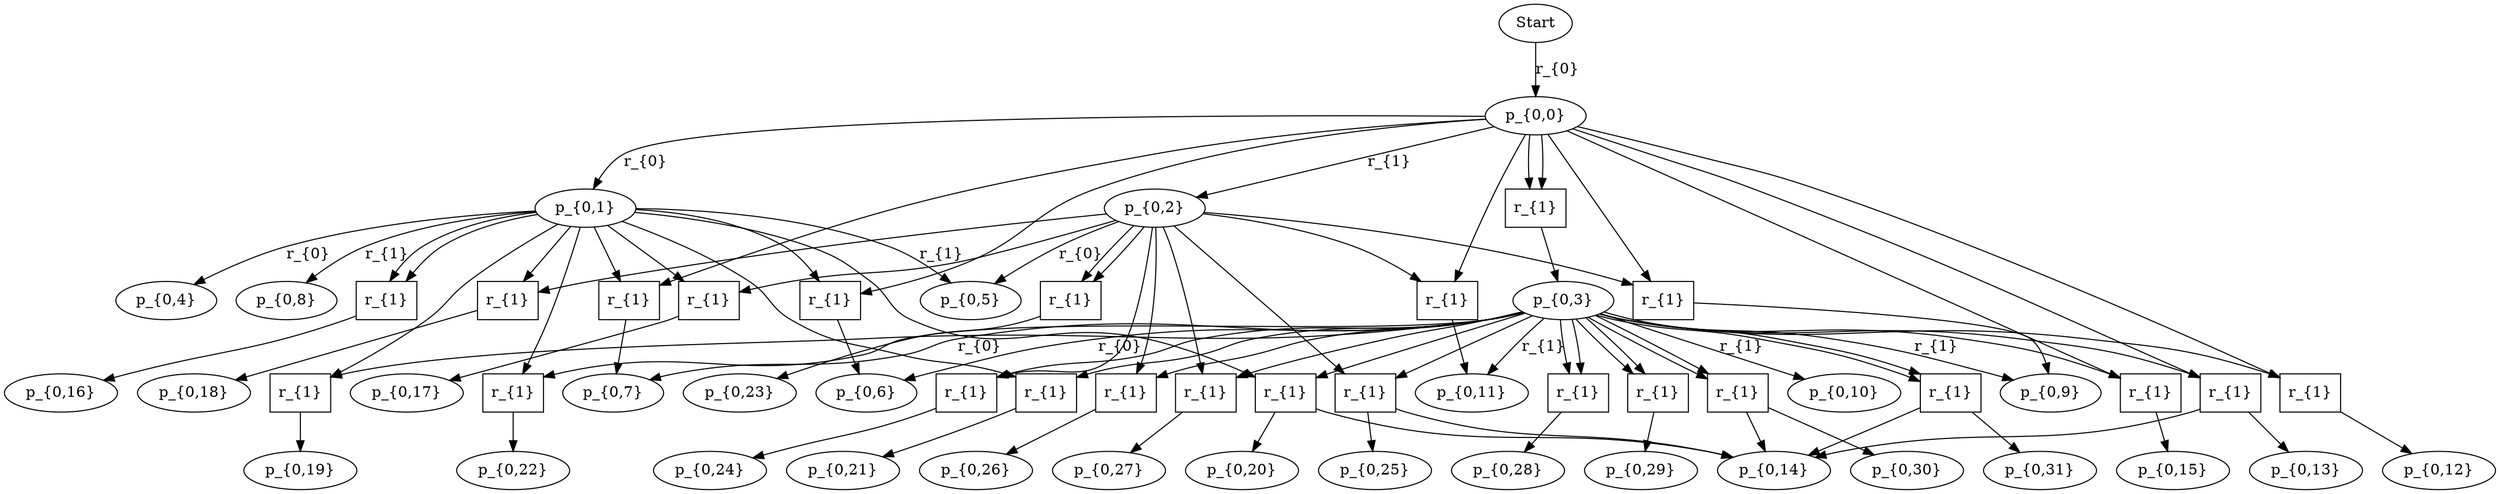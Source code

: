 digraph g {

// id = 0, graphName = Start
"0-0" [ shape=ellipse label="Start" ];
// id = 1, graphName = p_{0,0}
"1-0" [ shape=ellipse label="p_{0,0}" ];
// id = 3, graphName = p_{0,1}
"3-0" [ shape=ellipse label="p_{0,1}" ];
// id = 5, graphName = p_{0,2}
"5-0" [ shape=ellipse label="p_{0,2}" ];
// id = 7, graphName = p_{0,3}
"7-0" [ shape=ellipse label="p_{0,3}" ];
// id = 9, graphName = p_{0,4}
"9-0" [ shape=ellipse label="p_{0,4}" ];
// id = 11, graphName = p_{0,5}
"11-0" [ shape=ellipse label="p_{0,5}" ];
// id = 13, graphName = p_{0,6}
"13-0" [ shape=ellipse label="p_{0,6}" ];
// id = 15, graphName = p_{0,7}
"15-0" [ shape=ellipse label="p_{0,7}" ];
// id = 18, graphName = p_{0,8}
"18-0" [ shape=ellipse label="p_{0,8}" ];
// id = 20, graphName = p_{0,9}
"20-0" [ shape=ellipse label="p_{0,9}" ];
// id = 22, graphName = p_{0,10}
"22-0" [ shape=ellipse label="p_{0,10}" ];
// id = 24, graphName = p_{0,11}
"24-0" [ shape=ellipse label="p_{0,11}" ];
// id = 30, graphName = p_{0,12}
"30-0" [ shape=ellipse label="p_{0,12}" ];
// id = 32, graphName = p_{0,13}
"32-0" [ shape=ellipse label="p_{0,13}" ];
// id = 33, graphName = p_{0,14}
"33-0" [ shape=ellipse label="p_{0,14}" ];
// id = 35, graphName = p_{0,15}
"35-0" [ shape=ellipse label="p_{0,15}" ];
// id = 37, graphName = p_{0,16}
"37-0" [ shape=ellipse label="p_{0,16}" ];
// id = 39, graphName = p_{0,17}
"39-0" [ shape=ellipse label="p_{0,17}" ];
// id = 41, graphName = p_{0,18}
"41-0" [ shape=ellipse label="p_{0,18}" ];
// id = 43, graphName = p_{0,19}
"43-0" [ shape=ellipse label="p_{0,19}" ];
// id = 45, graphName = p_{0,20}
"45-0" [ shape=ellipse label="p_{0,20}" ];
// id = 47, graphName = p_{0,21}
"47-0" [ shape=ellipse label="p_{0,21}" ];
// id = 49, graphName = p_{0,22}
"49-0" [ shape=ellipse label="p_{0,22}" ];
// id = 51, graphName = p_{0,23}
"51-0" [ shape=ellipse label="p_{0,23}" ];
// id = 53, graphName = p_{0,24}
"53-0" [ shape=ellipse label="p_{0,24}" ];
// id = 55, graphName = p_{0,25}
"55-0" [ shape=ellipse label="p_{0,25}" ];
// id = 57, graphName = p_{0,26}
"57-0" [ shape=ellipse label="p_{0,26}" ];
// id = 59, graphName = p_{0,27}
"59-0" [ shape=ellipse label="p_{0,27}" ];
// id = 61, graphName = p_{0,28}
"61-0" [ shape=ellipse label="p_{0,28}" ];
// id = 63, graphName = p_{0,29}
"63-0" [ shape=ellipse label="p_{0,29}" ];
// id = 65, graphName = p_{0,30}
"65-0" [ shape=ellipse label="p_{0,30}" ];
// id = 67, graphName = p_{0,31}
"67-0" [ shape=ellipse label="p_{0,31}" ];
// id = 8{ 'p_{0,0}' 'p_{0,0}' }, 'reattachExternalEdge', { 'p_{0,3}' }
"8-0" [ shape=box label="r_{1}" ];
// id = 26{ 'p_{0,0}' 'p_{0,1}' }, 'reattachExternalEdge', { 'p_{0,7}' }
"26-0" [ shape=box label="r_{1}" ];
// id = 27{ 'p_{0,0}' 'p_{0,1}' }, 'reattachExternalEdge', { 'p_{0,6}' }
"27-0" [ shape=box label="r_{1}" ];
// id = 28{ 'p_{0,0}' 'p_{0,2}' }, 'reattachExternalEdge', { 'p_{0,11}' }
"28-0" [ shape=box label="r_{1}" ];
// id = 29{ 'p_{0,0}' 'p_{0,2}' }, 'reattachExternalEdge', { 'p_{0,9}' }
"29-0" [ shape=box label="r_{1}" ];
// id = 31{ 'p_{0,0}' 'p_{0,3}' }, 'reattachExternalEdge', { 'p_{0,12}' }
"31-0" [ shape=box label="r_{1}" ];
// id = 34{ 'p_{0,0}' 'p_{0,3}' }, 'reattachExternalEdge', { 'p_{0,13}' 'p_{0,14}' }
"34-0" [ shape=box label="r_{1}" ];
// id = 36{ 'p_{0,0}' 'p_{0,3}' }, 'reattachExternalEdge', { 'p_{0,15}' }
"36-0" [ shape=box label="r_{1}" ];
// id = 38{ 'p_{0,1}' 'p_{0,1}' }, 'reattachExternalEdge', { 'p_{0,16}' }
"38-0" [ shape=box label="r_{1}" ];
// id = 40{ 'p_{0,1}' 'p_{0,2}' }, 'reattachExternalEdge', { 'p_{0,17}' }
"40-0" [ shape=box label="r_{1}" ];
// id = 42{ 'p_{0,1}' 'p_{0,2}' }, 'reattachExternalEdge', { 'p_{0,18}' }
"42-0" [ shape=box label="r_{1}" ];
// id = 44{ 'p_{0,1}' 'p_{0,3}' }, 'reattachExternalEdge', { 'p_{0,19}' }
"44-0" [ shape=box label="r_{1}" ];
// id = 46{ 'p_{0,1}' 'p_{0,3}' }, 'reattachExternalEdge', { 'p_{0,14}' 'p_{0,20}' }
"46-0" [ shape=box label="r_{1}" ];
// id = 48{ 'p_{0,1}' 'p_{0,3}' }, 'reattachExternalEdge', { 'p_{0,21}' }
"48-0" [ shape=box label="r_{1}" ];
// id = 50{ 'p_{0,1}' 'p_{0,3}' }, 'reattachExternalEdge', { 'p_{0,22}' }
"50-0" [ shape=box label="r_{1}" ];
// id = 52{ 'p_{0,2}' 'p_{0,2}' }, 'reattachExternalEdge', { 'p_{0,23}' }
"52-0" [ shape=box label="r_{1}" ];
// id = 54{ 'p_{0,2}' 'p_{0,3}' }, 'reattachExternalEdge', { 'p_{0,24}' }
"54-0" [ shape=box label="r_{1}" ];
// id = 56{ 'p_{0,2}' 'p_{0,3}' }, 'reattachExternalEdge', { 'p_{0,14}' 'p_{0,25}' }
"56-0" [ shape=box label="r_{1}" ];
// id = 58{ 'p_{0,2}' 'p_{0,3}' }, 'reattachExternalEdge', { 'p_{0,26}' }
"58-0" [ shape=box label="r_{1}" ];
// id = 60{ 'p_{0,2}' 'p_{0,3}' }, 'reattachExternalEdge', { 'p_{0,27}' }
"60-0" [ shape=box label="r_{1}" ];
// id = 62{ 'p_{0,3}' 'p_{0,3}' }, 'reattachExternalEdge', { 'p_{0,28}' }
"62-0" [ shape=box label="r_{1}" ];
// id = 64{ 'p_{0,3}' 'p_{0,3}' }, 'reattachExternalEdge', { 'p_{0,29}' }
"64-0" [ shape=box label="r_{1}" ];
// id = 66{ 'p_{0,3}' 'p_{0,3}' }, 'reattachExternalEdge', { 'p_{0,14}' 'p_{0,30}' }
"66-0" [ shape=box label="r_{1}" ];
// id = 68{ 'p_{0,3}' 'p_{0,3}' }, 'reattachExternalEdge', { 'p_{0,14}' 'p_{0,31}' }
"68-0" [ shape=box label="r_{1}" ];
// id = 2{ 'Start' }, 'Mark for conversion', { 'p_{0,0}' }
"0-0" -> "1-0" [ label="r_{0}" ];
// id = 4{ 'p_{0,0}' }, 'Mark for conversion', { 'p_{0,1}' }
"1-0" -> "3-0" [ label="r_{0}" ];
// id = 6{ 'p_{0,0}' }, 'reattachExternalEdge', { 'p_{0,2}' }
"1-0" -> "5-0" [ label="r_{1}" ];
// id = 8{ 'p_{0,0}' 'p_{0,0}' }, 'reattachExternalEdge', { 'p_{0,3}' }
"1-0" -> "8-0" [ ];
"1-0" -> "8-0" [ ];
"8-0" -> "7-0" [ ];
// id = 10{ 'p_{0,1}' }, 'Mark for conversion', { 'p_{0,4}' }
"3-0" -> "9-0" [ label="r_{0}" ];
// id = 12{ 'p_{0,2}' }, 'Mark for conversion', { 'p_{0,5}' }
"5-0" -> "11-0" [ label="r_{0}" ];
// id = 14{ 'p_{0,3}' }, 'Mark for conversion', { 'p_{0,6}' }
"7-0" -> "13-0" [ label="r_{0}" ];
// id = 16{ 'p_{0,3}' }, 'Mark for conversion', { 'p_{0,7}' }
"7-0" -> "15-0" [ label="r_{0}" ];
// id = 17{ 'p_{0,1}' }, 'reattachExternalEdge', { 'p_{0,5}' }
"3-0" -> "11-0" [ label="r_{1}" ];
// id = 19{ 'p_{0,1}' }, 'reattachExternalEdge', { 'p_{0,8}' }
"3-0" -> "18-0" [ label="r_{1}" ];
// id = 21{ 'p_{0,3}' }, 'reattachExternalEdge', { 'p_{0,9}' }
"7-0" -> "20-0" [ label="r_{1}" ];
// id = 23{ 'p_{0,3}' }, 'reattachExternalEdge', { 'p_{0,10}' }
"7-0" -> "22-0" [ label="r_{1}" ];
// id = 25{ 'p_{0,3}' }, 'reattachExternalEdge', { 'p_{0,11}' }
"7-0" -> "24-0" [ label="r_{1}" ];
// id = 26{ 'p_{0,0}' 'p_{0,1}' }, 'reattachExternalEdge', { 'p_{0,7}' }
"1-0" -> "26-0" [ ];
"3-0" -> "26-0" [ ];
"26-0" -> "15-0" [ ];
// id = 27{ 'p_{0,0}' 'p_{0,1}' }, 'reattachExternalEdge', { 'p_{0,6}' }
"1-0" -> "27-0" [ ];
"3-0" -> "27-0" [ ];
"27-0" -> "13-0" [ ];
// id = 28{ 'p_{0,0}' 'p_{0,2}' }, 'reattachExternalEdge', { 'p_{0,11}' }
"1-0" -> "28-0" [ ];
"5-0" -> "28-0" [ ];
"28-0" -> "24-0" [ ];
// id = 29{ 'p_{0,0}' 'p_{0,2}' }, 'reattachExternalEdge', { 'p_{0,9}' }
"1-0" -> "29-0" [ ];
"5-0" -> "29-0" [ ];
"29-0" -> "20-0" [ ];
// id = 31{ 'p_{0,0}' 'p_{0,3}' }, 'reattachExternalEdge', { 'p_{0,12}' }
"1-0" -> "31-0" [ ];
"7-0" -> "31-0" [ ];
"31-0" -> "30-0" [ ];
// id = 34{ 'p_{0,0}' 'p_{0,3}' }, 'reattachExternalEdge', { 'p_{0,13}' 'p_{0,14}' }
"1-0" -> "34-0" [ ];
"7-0" -> "34-0" [ ];
"34-0" -> "32-0" [ ];
"34-0" -> "33-0" [ ];
// id = 36{ 'p_{0,0}' 'p_{0,3}' }, 'reattachExternalEdge', { 'p_{0,15}' }
"1-0" -> "36-0" [ ];
"7-0" -> "36-0" [ ];
"36-0" -> "35-0" [ ];
// id = 38{ 'p_{0,1}' 'p_{0,1}' }, 'reattachExternalEdge', { 'p_{0,16}' }
"3-0" -> "38-0" [ ];
"3-0" -> "38-0" [ ];
"38-0" -> "37-0" [ ];
// id = 40{ 'p_{0,1}' 'p_{0,2}' }, 'reattachExternalEdge', { 'p_{0,17}' }
"3-0" -> "40-0" [ ];
"5-0" -> "40-0" [ ];
"40-0" -> "39-0" [ ];
// id = 42{ 'p_{0,1}' 'p_{0,2}' }, 'reattachExternalEdge', { 'p_{0,18}' }
"3-0" -> "42-0" [ ];
"5-0" -> "42-0" [ ];
"42-0" -> "41-0" [ ];
// id = 44{ 'p_{0,1}' 'p_{0,3}' }, 'reattachExternalEdge', { 'p_{0,19}' }
"3-0" -> "44-0" [ ];
"7-0" -> "44-0" [ ];
"44-0" -> "43-0" [ ];
// id = 46{ 'p_{0,1}' 'p_{0,3}' }, 'reattachExternalEdge', { 'p_{0,14}' 'p_{0,20}' }
"3-0" -> "46-0" [ ];
"7-0" -> "46-0" [ ];
"46-0" -> "33-0" [ ];
"46-0" -> "45-0" [ ];
// id = 48{ 'p_{0,1}' 'p_{0,3}' }, 'reattachExternalEdge', { 'p_{0,21}' }
"3-0" -> "48-0" [ ];
"7-0" -> "48-0" [ ];
"48-0" -> "47-0" [ ];
// id = 50{ 'p_{0,1}' 'p_{0,3}' }, 'reattachExternalEdge', { 'p_{0,22}' }
"3-0" -> "50-0" [ ];
"7-0" -> "50-0" [ ];
"50-0" -> "49-0" [ ];
// id = 52{ 'p_{0,2}' 'p_{0,2}' }, 'reattachExternalEdge', { 'p_{0,23}' }
"5-0" -> "52-0" [ ];
"5-0" -> "52-0" [ ];
"52-0" -> "51-0" [ ];
// id = 54{ 'p_{0,2}' 'p_{0,3}' }, 'reattachExternalEdge', { 'p_{0,24}' }
"5-0" -> "54-0" [ ];
"7-0" -> "54-0" [ ];
"54-0" -> "53-0" [ ];
// id = 56{ 'p_{0,2}' 'p_{0,3}' }, 'reattachExternalEdge', { 'p_{0,14}' 'p_{0,25}' }
"5-0" -> "56-0" [ ];
"7-0" -> "56-0" [ ];
"56-0" -> "33-0" [ ];
"56-0" -> "55-0" [ ];
// id = 58{ 'p_{0,2}' 'p_{0,3}' }, 'reattachExternalEdge', { 'p_{0,26}' }
"5-0" -> "58-0" [ ];
"7-0" -> "58-0" [ ];
"58-0" -> "57-0" [ ];
// id = 60{ 'p_{0,2}' 'p_{0,3}' }, 'reattachExternalEdge', { 'p_{0,27}' }
"5-0" -> "60-0" [ ];
"7-0" -> "60-0" [ ];
"60-0" -> "59-0" [ ];
// id = 62{ 'p_{0,3}' 'p_{0,3}' }, 'reattachExternalEdge', { 'p_{0,28}' }
"7-0" -> "62-0" [ ];
"7-0" -> "62-0" [ ];
"62-0" -> "61-0" [ ];
// id = 64{ 'p_{0,3}' 'p_{0,3}' }, 'reattachExternalEdge', { 'p_{0,29}' }
"7-0" -> "64-0" [ ];
"7-0" -> "64-0" [ ];
"64-0" -> "63-0" [ ];
// id = 66{ 'p_{0,3}' 'p_{0,3}' }, 'reattachExternalEdge', { 'p_{0,14}' 'p_{0,30}' }
"7-0" -> "66-0" [ ];
"7-0" -> "66-0" [ ];
"66-0" -> "33-0" [ ];
"66-0" -> "65-0" [ ];
// id = 68{ 'p_{0,3}' 'p_{0,3}' }, 'reattachExternalEdge', { 'p_{0,14}' 'p_{0,31}' }
"7-0" -> "68-0" [ ];
"7-0" -> "68-0" [ ];
"68-0" -> "33-0" [ ];
"68-0" -> "67-0" [ ];
}
